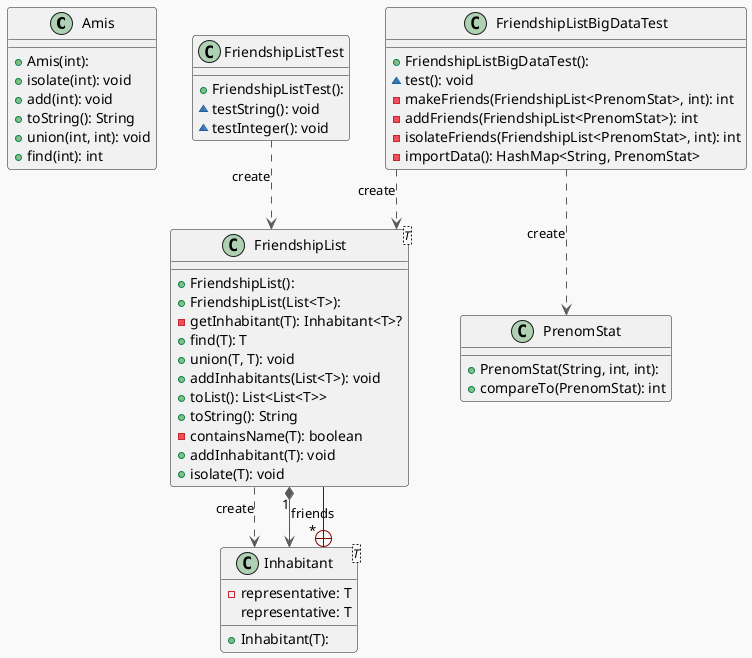 @startuml

!theme mars
top to bottom direction
skinparam linetype ortho

class Amis {
  + Amis(int): 
  + isolate(int): void
  + add(int): void
  + toString(): String
  + union(int, int): void
  + find(int): int
}
class FriendshipList<T> {
  + FriendshipList(): 
  + FriendshipList(List<T>): 
  - getInhabitant(T): Inhabitant<T>?
  + find(T): T
  + union(T, T): void
  + addInhabitants(List<T>): void
  + toList(): List<List<T>>
  + toString(): String
  - containsName(T): boolean
  + addInhabitant(T): void
  + isolate(T): void
}
class FriendshipListBigDataTest {
  + FriendshipListBigDataTest(): 
  ~ test(): void
  - makeFriends(FriendshipList<PrenomStat>, int): int
  - addFriends(FriendshipList<PrenomStat>): int
  - isolateFriends(FriendshipList<PrenomStat>, int): int
  - importData(): HashMap<String, PrenomStat>
}
class FriendshipListTest {
  + FriendshipListTest(): 
  ~ testString(): void
  ~ testInteger(): void
}
class Inhabitant<T> {
  + Inhabitant(T): 
  - representative: T
   representative: T
}
class PrenomStat {
  + PrenomStat(String, int, int): 
  + compareTo(PrenomStat): int
}

FriendshipList             -[#595959,dashed]->  Inhabitant                : "«create»"
FriendshipList            "1" *-[#595959,plain]-> "friends\n*" Inhabitant                
FriendshipListBigDataTest  -[#595959,dashed]->  FriendshipList            : "«create»"
FriendshipListBigDataTest  -[#595959,dashed]->  PrenomStat                : "«create»"
FriendshipListTest         -[#595959,dashed]->  FriendshipList            : "«create»"
Inhabitant                 +-[#820000,plain]-  FriendshipList            
@enduml
